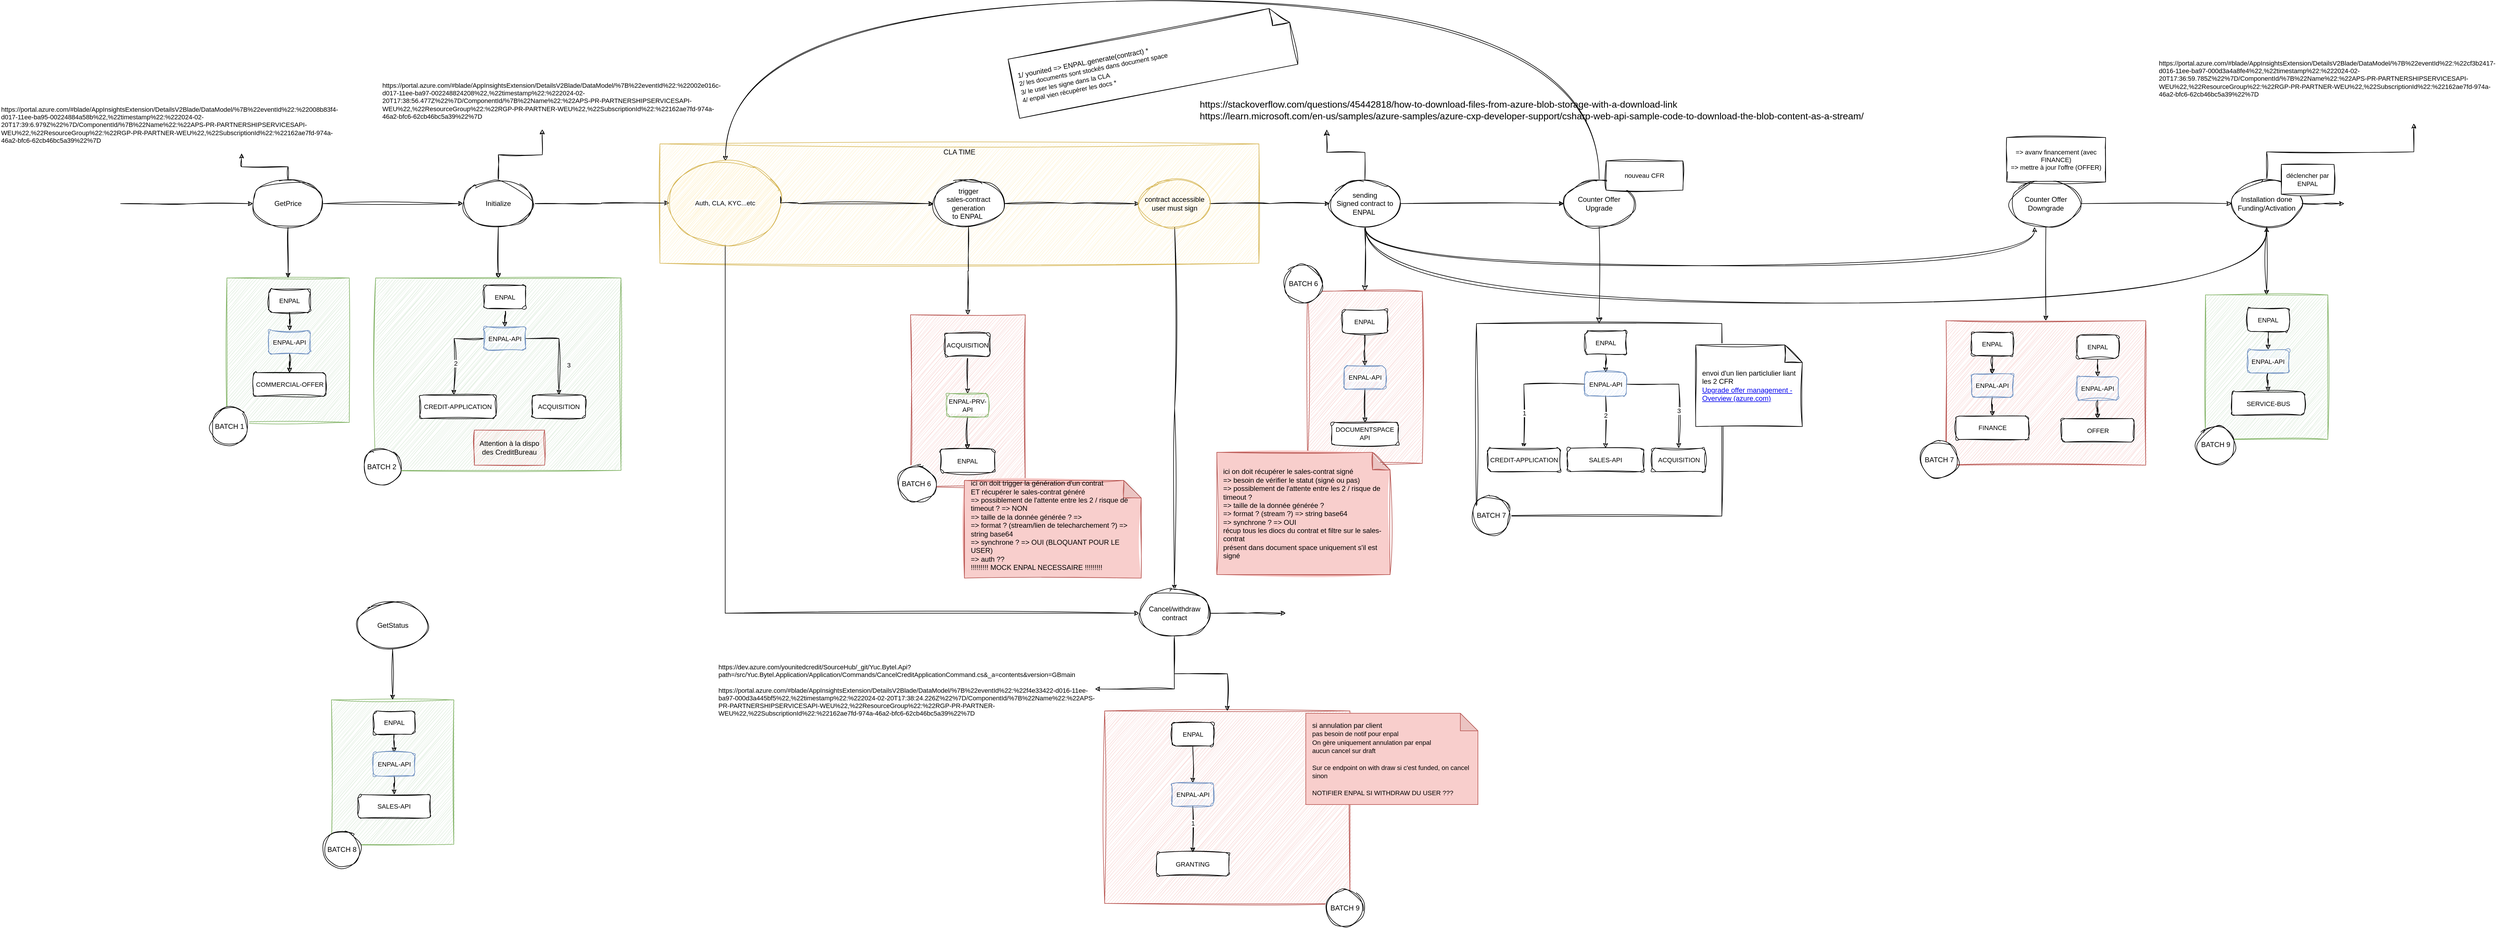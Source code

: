 <mxfile version="24.0.6" type="github" pages="2">
  <diagram name="Page-1" id="ll8dguvFfSGfcC2gaz9z">
    <mxGraphModel dx="1866" dy="1039" grid="0" gridSize="10" guides="1" tooltips="1" connect="1" arrows="1" fold="1" page="0" pageScale="1" pageWidth="827" pageHeight="1169" math="0" shadow="0">
      <root>
        <mxCell id="0" />
        <mxCell id="1" parent="0" />
        <mxCell id="O_qo1a9OV6YFcOZOdrmT-120" value="CLA TIME" style="rounded=0;whiteSpace=wrap;html=1;sketch=1;curveFitting=1;jiggle=2;fillColor=#fff2cc;strokeColor=#d6b656;verticalAlign=top;" parent="1" vertex="1">
          <mxGeometry x="573" y="15.93" width="1023" height="204" as="geometry" />
        </mxCell>
        <mxCell id="O_qo1a9OV6YFcOZOdrmT-2" value="" style="rounded=0;whiteSpace=wrap;html=1;sketch=1;hachureGap=4;jiggle=2;curveFitting=1;fontFamily=Helvetica;fontSize=11;labelBackgroundColor=default;fillColor=#f8cecc;strokeColor=#b85450;" parent="1" vertex="1">
          <mxGeometry x="1001" y="308" width="196" height="294" as="geometry" />
        </mxCell>
        <mxCell id="O_qo1a9OV6YFcOZOdrmT-3" value="" style="rounded=0;whiteSpace=wrap;html=1;sketch=1;hachureGap=4;jiggle=2;curveFitting=1;fontFamily=Helvetica;fontSize=11;labelBackgroundColor=default;fillColor=#d5e8d4;strokeColor=#82b366;" parent="1" vertex="1">
          <mxGeometry x="-166.5" y="245" width="209" height="247" as="geometry" />
        </mxCell>
        <mxCell id="O_qo1a9OV6YFcOZOdrmT-4" style="edgeStyle=orthogonalEdgeStyle;rounded=0;sketch=1;hachureGap=4;jiggle=2;curveFitting=1;orthogonalLoop=1;jettySize=auto;html=1;" parent="1" source="O_qo1a9OV6YFcOZOdrmT-7" target="O_qo1a9OV6YFcOZOdrmT-11" edge="1">
          <mxGeometry relative="1" as="geometry" />
        </mxCell>
        <mxCell id="O_qo1a9OV6YFcOZOdrmT-5" style="edgeStyle=orthogonalEdgeStyle;rounded=0;sketch=1;hachureGap=4;jiggle=2;curveFitting=1;orthogonalLoop=1;jettySize=auto;html=1;strokeColor=default;align=center;verticalAlign=middle;fontFamily=Helvetica;fontSize=11;fontColor=default;labelBackgroundColor=default;endArrow=classic;exitX=0.5;exitY=1;exitDx=0;exitDy=0;" parent="1" source="O_qo1a9OV6YFcOZOdrmT-7" target="O_qo1a9OV6YFcOZOdrmT-3" edge="1">
          <mxGeometry relative="1" as="geometry" />
        </mxCell>
        <mxCell id="O_qo1a9OV6YFcOZOdrmT-6" style="edgeStyle=orthogonalEdgeStyle;rounded=0;sketch=1;hachureGap=4;jiggle=2;curveFitting=1;orthogonalLoop=1;jettySize=auto;html=1;strokeColor=default;align=center;verticalAlign=middle;fontFamily=Helvetica;fontSize=11;fontColor=default;labelBackgroundColor=default;endArrow=classic;entryX=0.75;entryY=1;entryDx=0;entryDy=0;" parent="1" source="O_qo1a9OV6YFcOZOdrmT-7" target="O_qo1a9OV6YFcOZOdrmT-43" edge="1">
          <mxGeometry relative="1" as="geometry" />
        </mxCell>
        <mxCell id="O_qo1a9OV6YFcOZOdrmT-7" value="GetPrice" style="ellipse;whiteSpace=wrap;html=1;sketch=1;hachureGap=4;jiggle=2;curveFitting=1;" parent="1" vertex="1">
          <mxGeometry x="-122" y="78" width="120" height="80" as="geometry" />
        </mxCell>
        <mxCell id="O_qo1a9OV6YFcOZOdrmT-8" style="edgeStyle=orthogonalEdgeStyle;rounded=0;sketch=1;hachureGap=4;jiggle=2;curveFitting=1;orthogonalLoop=1;jettySize=auto;html=1;entryX=0;entryY=0.5;entryDx=0;entryDy=0;" parent="1" source="O_qo1a9OV6YFcOZOdrmT-11" target="O_qo1a9OV6YFcOZOdrmT-34" edge="1">
          <mxGeometry relative="1" as="geometry">
            <mxPoint x="570" y="118" as="targetPoint" />
          </mxGeometry>
        </mxCell>
        <mxCell id="O_qo1a9OV6YFcOZOdrmT-9" style="edgeStyle=orthogonalEdgeStyle;rounded=0;sketch=1;hachureGap=4;jiggle=2;curveFitting=1;orthogonalLoop=1;jettySize=auto;html=1;entryX=0;entryY=0.5;entryDx=0;entryDy=0;strokeColor=default;align=center;verticalAlign=middle;fontFamily=Helvetica;fontSize=11;fontColor=default;labelBackgroundColor=default;endArrow=classic;exitX=0.5;exitY=1;exitDx=0;exitDy=0;" parent="1" source="O_qo1a9OV6YFcOZOdrmT-34" target="O_qo1a9OV6YFcOZOdrmT-32" edge="1">
          <mxGeometry relative="1" as="geometry">
            <mxPoint x="691" y="219" as="sourcePoint" />
          </mxGeometry>
        </mxCell>
        <mxCell id="O_qo1a9OV6YFcOZOdrmT-10" style="edgeStyle=orthogonalEdgeStyle;rounded=0;sketch=1;hachureGap=4;jiggle=2;curveFitting=1;orthogonalLoop=1;jettySize=auto;html=1;entryX=0.5;entryY=1;entryDx=0;entryDy=0;strokeColor=default;align=center;verticalAlign=middle;fontFamily=Helvetica;fontSize=11;fontColor=default;labelBackgroundColor=default;endArrow=classic;" parent="1" source="O_qo1a9OV6YFcOZOdrmT-11" target="O_qo1a9OV6YFcOZOdrmT-56" edge="1">
          <mxGeometry relative="1" as="geometry" />
        </mxCell>
        <mxCell id="O_qo1a9OV6YFcOZOdrmT-11" value="Initialize" style="ellipse;whiteSpace=wrap;html=1;sketch=1;hachureGap=4;jiggle=2;curveFitting=1;" parent="1" vertex="1">
          <mxGeometry x="237" y="78" width="120" height="80" as="geometry" />
        </mxCell>
        <mxCell id="O_qo1a9OV6YFcOZOdrmT-12" style="edgeStyle=orthogonalEdgeStyle;rounded=0;sketch=1;hachureGap=4;jiggle=2;curveFitting=1;orthogonalLoop=1;jettySize=auto;html=1;" parent="1" source="O_qo1a9OV6YFcOZOdrmT-30" target="O_qo1a9OV6YFcOZOdrmT-18" edge="1">
          <mxGeometry relative="1" as="geometry" />
        </mxCell>
        <mxCell id="O_qo1a9OV6YFcOZOdrmT-14" value="" style="edgeStyle=orthogonalEdgeStyle;rounded=0;sketch=1;hachureGap=4;jiggle=2;curveFitting=1;orthogonalLoop=1;jettySize=auto;html=1;entryX=0.34;entryY=1.001;entryDx=0;entryDy=0;exitX=0.5;exitY=1;exitDx=0;exitDy=0;curved=1;entryPerimeter=0;" parent="1" source="O_qo1a9OV6YFcOZOdrmT-18" target="O_qo1a9OV6YFcOZOdrmT-20" edge="1">
          <mxGeometry relative="1" as="geometry">
            <Array as="points">
              <mxPoint x="1777" y="224" />
              <mxPoint x="2921" y="224" />
            </Array>
          </mxGeometry>
        </mxCell>
        <mxCell id="O_qo1a9OV6YFcOZOdrmT-15" style="edgeStyle=orthogonalEdgeStyle;rounded=0;sketch=1;hachureGap=4;jiggle=2;curveFitting=1;orthogonalLoop=1;jettySize=auto;html=1;entryX=0.5;entryY=1;entryDx=0;entryDy=0;strokeColor=default;align=center;verticalAlign=middle;fontFamily=Helvetica;fontSize=11;fontColor=default;labelBackgroundColor=default;endArrow=classic;exitX=0.5;exitY=1;exitDx=0;exitDy=0;curved=1;" parent="1" source="O_qo1a9OV6YFcOZOdrmT-18" target="O_qo1a9OV6YFcOZOdrmT-23" edge="1">
          <mxGeometry relative="1" as="geometry">
            <Array as="points">
              <mxPoint x="1777" y="288" />
              <mxPoint x="3317" y="288" />
            </Array>
          </mxGeometry>
        </mxCell>
        <mxCell id="O_qo1a9OV6YFcOZOdrmT-16" style="edgeStyle=orthogonalEdgeStyle;rounded=0;sketch=1;hachureGap=4;jiggle=2;curveFitting=1;orthogonalLoop=1;jettySize=auto;html=1;fontSize=12;startSize=8;endSize=8;entryX=0.19;entryY=1.166;entryDx=0;entryDy=0;entryPerimeter=0;" parent="1" source="O_qo1a9OV6YFcOZOdrmT-18" target="O_qo1a9OV6YFcOZOdrmT-77" edge="1">
          <mxGeometry relative="1" as="geometry" />
        </mxCell>
        <mxCell id="O_qo1a9OV6YFcOZOdrmT-17" style="edgeStyle=none;curved=1;rounded=0;sketch=1;hachureGap=4;jiggle=2;curveFitting=1;orthogonalLoop=1;jettySize=auto;html=1;fontSize=12;startSize=8;endSize=8;" parent="1" source="O_qo1a9OV6YFcOZOdrmT-18" target="O_qo1a9OV6YFcOZOdrmT-80" edge="1">
          <mxGeometry relative="1" as="geometry" />
        </mxCell>
        <mxCell id="O_qo1a9OV6YFcOZOdrmT-18" value="sending&lt;br&gt;Signed contract to&lt;br&gt;ENPAL&amp;nbsp;" style="ellipse;whiteSpace=wrap;html=1;sketch=1;hachureGap=4;jiggle=2;curveFitting=1;" parent="1" vertex="1">
          <mxGeometry x="1717" y="77.93" width="120" height="80" as="geometry" />
        </mxCell>
        <mxCell id="O_qo1a9OV6YFcOZOdrmT-19" style="edgeStyle=orthogonalEdgeStyle;rounded=0;sketch=1;hachureGap=4;jiggle=2;curveFitting=1;orthogonalLoop=1;jettySize=auto;html=1;entryX=0;entryY=0.5;entryDx=0;entryDy=0;" parent="1" source="O_qo1a9OV6YFcOZOdrmT-20" target="O_qo1a9OV6YFcOZOdrmT-23" edge="1">
          <mxGeometry relative="1" as="geometry" />
        </mxCell>
        <mxCell id="O_qo1a9OV6YFcOZOdrmT-135" style="edgeStyle=orthogonalEdgeStyle;rounded=0;orthogonalLoop=1;jettySize=auto;html=1;sketch=1;curveFitting=1;jiggle=2;" parent="1" source="O_qo1a9OV6YFcOZOdrmT-20" target="O_qo1a9OV6YFcOZOdrmT-124" edge="1">
          <mxGeometry relative="1" as="geometry" />
        </mxCell>
        <mxCell id="O_qo1a9OV6YFcOZOdrmT-20" value="Counter Offer&lt;br&gt;Downgrade" style="ellipse;whiteSpace=wrap;html=1;sketch=1;hachureGap=4;jiggle=2;curveFitting=1;" parent="1" vertex="1">
          <mxGeometry x="2880" y="77.93" width="120" height="80" as="geometry" />
        </mxCell>
        <mxCell id="O_qo1a9OV6YFcOZOdrmT-21" style="edgeStyle=orthogonalEdgeStyle;rounded=0;sketch=1;hachureGap=4;jiggle=2;curveFitting=1;orthogonalLoop=1;jettySize=auto;html=1;strokeColor=default;align=center;verticalAlign=middle;fontFamily=Helvetica;fontSize=11;fontColor=default;labelBackgroundColor=default;endArrow=classic;" parent="1" source="O_qo1a9OV6YFcOZOdrmT-23" edge="1">
          <mxGeometry relative="1" as="geometry">
            <mxPoint x="3449.6" y="117.93" as="targetPoint" />
          </mxGeometry>
        </mxCell>
        <mxCell id="O_qo1a9OV6YFcOZOdrmT-22" style="edgeStyle=orthogonalEdgeStyle;rounded=0;sketch=1;hachureGap=4;jiggle=2;curveFitting=1;orthogonalLoop=1;jettySize=auto;html=1;strokeColor=default;align=center;verticalAlign=middle;fontFamily=Helvetica;fontSize=11;fontColor=default;labelBackgroundColor=default;endArrow=classic;entryX=0.75;entryY=1;entryDx=0;entryDy=0;" parent="1" source="O_qo1a9OV6YFcOZOdrmT-23" target="O_qo1a9OV6YFcOZOdrmT-42" edge="1">
          <mxGeometry relative="1" as="geometry" />
        </mxCell>
        <mxCell id="O_qo1a9OV6YFcOZOdrmT-110" style="edgeStyle=orthogonalEdgeStyle;rounded=0;orthogonalLoop=1;jettySize=auto;html=1;sketch=1;curveFitting=1;jiggle=2;" parent="1" source="O_qo1a9OV6YFcOZOdrmT-23" target="O_qo1a9OV6YFcOZOdrmT-104" edge="1">
          <mxGeometry relative="1" as="geometry" />
        </mxCell>
        <mxCell id="O_qo1a9OV6YFcOZOdrmT-23" value="Installation done&lt;br&gt;Funding/Activation" style="ellipse;whiteSpace=wrap;html=1;sketch=1;hachureGap=4;jiggle=2;curveFitting=1;" parent="1" vertex="1">
          <mxGeometry x="3257" y="77.93" width="120" height="80" as="geometry" />
        </mxCell>
        <mxCell id="O_qo1a9OV6YFcOZOdrmT-24" value="" style="edgeStyle=orthogonalEdgeStyle;rounded=0;sketch=1;hachureGap=4;jiggle=2;curveFitting=1;orthogonalLoop=1;jettySize=auto;html=1;" parent="1" source="O_qo1a9OV6YFcOZOdrmT-18" target="O_qo1a9OV6YFcOZOdrmT-27" edge="1">
          <mxGeometry relative="1" as="geometry">
            <mxPoint x="1674" y="117.93" as="sourcePoint" />
            <mxPoint x="2126" y="115.93" as="targetPoint" />
          </mxGeometry>
        </mxCell>
        <mxCell id="O_qo1a9OV6YFcOZOdrmT-25" style="edgeStyle=orthogonalEdgeStyle;rounded=0;sketch=1;hachureGap=4;jiggle=2;curveFitting=1;orthogonalLoop=1;jettySize=auto;html=1;entryX=0.5;entryY=0;entryDx=0;entryDy=0;exitX=0.5;exitY=0;exitDx=0;exitDy=0;curved=1;" parent="1" source="O_qo1a9OV6YFcOZOdrmT-27" target="O_qo1a9OV6YFcOZOdrmT-34" edge="1">
          <mxGeometry relative="1" as="geometry">
            <Array as="points">
              <mxPoint x="2177" y="-229" />
              <mxPoint x="685" y="-229" />
              <mxPoint x="685" y="45" />
            </Array>
            <mxPoint x="691" y="17" as="targetPoint" />
          </mxGeometry>
        </mxCell>
        <mxCell id="O_qo1a9OV6YFcOZOdrmT-26" style="edgeStyle=orthogonalEdgeStyle;rounded=0;sketch=1;hachureGap=4;jiggle=2;curveFitting=1;orthogonalLoop=1;jettySize=auto;html=1;entryX=0.5;entryY=0;entryDx=0;entryDy=0;fontSize=12;startSize=8;endSize=8;" parent="1" source="O_qo1a9OV6YFcOZOdrmT-27" target="O_qo1a9OV6YFcOZOdrmT-88" edge="1">
          <mxGeometry relative="1" as="geometry" />
        </mxCell>
        <mxCell id="O_qo1a9OV6YFcOZOdrmT-27" value="Counter Offer&lt;br&gt;Upgrade" style="ellipse;whiteSpace=wrap;html=1;sketch=1;hachureGap=4;jiggle=2;curveFitting=1;" parent="1" vertex="1">
          <mxGeometry x="2117" y="77.93" width="120" height="80" as="geometry" />
        </mxCell>
        <mxCell id="O_qo1a9OV6YFcOZOdrmT-28" value="" style="edgeStyle=orthogonalEdgeStyle;rounded=0;sketch=1;hachureGap=4;jiggle=2;curveFitting=1;orthogonalLoop=1;jettySize=auto;html=1;" parent="1" source="O_qo1a9OV6YFcOZOdrmT-76" target="O_qo1a9OV6YFcOZOdrmT-30" edge="1">
          <mxGeometry relative="1" as="geometry">
            <mxPoint x="809" y="118" as="sourcePoint" />
            <mxPoint x="1371" y="118" as="targetPoint" />
          </mxGeometry>
        </mxCell>
        <mxCell id="O_qo1a9OV6YFcOZOdrmT-29" style="edgeStyle=orthogonalEdgeStyle;rounded=0;sketch=1;hachureGap=4;jiggle=2;curveFitting=1;orthogonalLoop=1;jettySize=auto;html=1;entryX=0.5;entryY=0;entryDx=0;entryDy=0;strokeColor=default;align=center;verticalAlign=middle;fontFamily=Helvetica;fontSize=11;fontColor=default;labelBackgroundColor=default;endArrow=classic;" parent="1" source="O_qo1a9OV6YFcOZOdrmT-30" target="O_qo1a9OV6YFcOZOdrmT-32" edge="1">
          <mxGeometry relative="1" as="geometry" />
        </mxCell>
        <mxCell id="O_qo1a9OV6YFcOZOdrmT-30" value="contract accessible&lt;br&gt;user must sign" style="ellipse;whiteSpace=wrap;html=1;sketch=1;hachureGap=4;jiggle=2;curveFitting=1;fillColor=#fff2cc;strokeColor=#d6b656;" parent="1" vertex="1">
          <mxGeometry x="1392" y="78" width="120" height="80" as="geometry" />
        </mxCell>
        <mxCell id="O_qo1a9OV6YFcOZOdrmT-31" style="edgeStyle=orthogonalEdgeStyle;rounded=0;sketch=1;hachureGap=4;jiggle=2;curveFitting=1;orthogonalLoop=1;jettySize=auto;html=1;strokeColor=default;align=center;verticalAlign=middle;fontFamily=Helvetica;fontSize=11;fontColor=default;labelBackgroundColor=default;endArrow=classic;entryX=1;entryY=0.5;entryDx=0;entryDy=0;exitX=0.5;exitY=1;exitDx=0;exitDy=0;" parent="1" source="O_qo1a9OV6YFcOZOdrmT-32" target="O_qo1a9OV6YFcOZOdrmT-59" edge="1">
          <mxGeometry relative="1" as="geometry" />
        </mxCell>
        <mxCell id="O_qo1a9OV6YFcOZOdrmT-148" style="edgeStyle=orthogonalEdgeStyle;rounded=0;sketch=1;hachureGap=4;jiggle=2;curveFitting=1;orthogonalLoop=1;jettySize=auto;html=1;" parent="1" source="O_qo1a9OV6YFcOZOdrmT-32" edge="1">
          <mxGeometry relative="1" as="geometry">
            <mxPoint x="1641.706" y="818" as="targetPoint" />
          </mxGeometry>
        </mxCell>
        <mxCell id="O_qo1a9OV6YFcOZOdrmT-32" value="Cancel/withdraw contract" style="ellipse;whiteSpace=wrap;html=1;sketch=1;hachureGap=4;jiggle=2;curveFitting=1;" parent="1" vertex="1">
          <mxGeometry x="1391.5" y="778" width="120" height="80" as="geometry" />
        </mxCell>
        <mxCell id="O_qo1a9OV6YFcOZOdrmT-33" value="" style="endArrow=classic;html=1;rounded=0;sketch=1;hachureGap=4;jiggle=2;curveFitting=1;strokeColor=default;align=center;verticalAlign=middle;fontFamily=Helvetica;fontSize=11;fontColor=default;labelBackgroundColor=default;edgeStyle=orthogonalEdgeStyle;entryX=0;entryY=0.5;entryDx=0;entryDy=0;" parent="1" target="O_qo1a9OV6YFcOZOdrmT-7" edge="1">
          <mxGeometry width="50" height="50" relative="1" as="geometry">
            <mxPoint x="-348" y="118" as="sourcePoint" />
            <mxPoint x="261" y="430" as="targetPoint" />
          </mxGeometry>
        </mxCell>
        <mxCell id="O_qo1a9OV6YFcOZOdrmT-34" value="Auth, CLA, KYC...etc" style="ellipse;whiteSpace=wrap;html=1;sketch=1;hachureGap=4;jiggle=2;curveFitting=1;fontFamily=Helvetica;fontSize=11;labelBackgroundColor=default;fillColor=#fff2cc;strokeColor=#d6b656;" parent="1" vertex="1">
          <mxGeometry x="589" y="45" width="191" height="144" as="geometry" />
        </mxCell>
        <mxCell id="O_qo1a9OV6YFcOZOdrmT-37" value="" style="edgeStyle=orthogonalEdgeStyle;rounded=0;sketch=1;hachureGap=4;jiggle=2;curveFitting=1;orthogonalLoop=1;jettySize=auto;html=1;strokeColor=default;align=center;verticalAlign=middle;fontFamily=Helvetica;fontSize=11;fontColor=default;labelBackgroundColor=default;endArrow=classic;" parent="1" source="O_qo1a9OV6YFcOZOdrmT-38" target="O_qo1a9OV6YFcOZOdrmT-40" edge="1">
          <mxGeometry relative="1" as="geometry" />
        </mxCell>
        <mxCell id="O_qo1a9OV6YFcOZOdrmT-38" value="ENPAL" style="rounded=1;whiteSpace=wrap;html=1;sketch=1;hachureGap=4;jiggle=2;curveFitting=1;fontFamily=Helvetica;fontSize=11;fontColor=default;labelBackgroundColor=default;" parent="1" vertex="1">
          <mxGeometry x="-95" y="264" width="71" height="40" as="geometry" />
        </mxCell>
        <mxCell id="O_qo1a9OV6YFcOZOdrmT-39" value="" style="edgeStyle=orthogonalEdgeStyle;rounded=0;sketch=1;hachureGap=4;jiggle=2;curveFitting=1;orthogonalLoop=1;jettySize=auto;html=1;strokeColor=default;align=center;verticalAlign=middle;fontFamily=Helvetica;fontSize=11;fontColor=default;labelBackgroundColor=default;endArrow=classic;" parent="1" source="O_qo1a9OV6YFcOZOdrmT-40" target="O_qo1a9OV6YFcOZOdrmT-41" edge="1">
          <mxGeometry relative="1" as="geometry" />
        </mxCell>
        <mxCell id="O_qo1a9OV6YFcOZOdrmT-40" value="ENPAL-API" style="rounded=1;whiteSpace=wrap;html=1;sketch=1;hachureGap=4;jiggle=2;curveFitting=1;fontFamily=Helvetica;fontSize=11;labelBackgroundColor=default;fillColor=#dae8fc;strokeColor=#6c8ebf;" parent="1" vertex="1">
          <mxGeometry x="-95" y="335" width="71" height="40" as="geometry" />
        </mxCell>
        <mxCell id="O_qo1a9OV6YFcOZOdrmT-41" value="COMMERCIAL-OFFER" style="rounded=1;whiteSpace=wrap;html=1;sketch=1;hachureGap=4;jiggle=2;curveFitting=1;fontFamily=Helvetica;fontSize=11;fontColor=default;labelBackgroundColor=default;" parent="1" vertex="1">
          <mxGeometry x="-121.5" y="407" width="124" height="40" as="geometry" />
        </mxCell>
        <mxCell id="O_qo1a9OV6YFcOZOdrmT-42" value="https://portal.azure.com/#blade/AppInsightsExtension/DetailsV2Blade/DataModel/%7B%22eventId%22:%22cf3b2417-d016-11ee-ba97-000d3a4a8fe4%22,%22timestamp%22:%222024-02-20T17:36:59.785Z%22%7D/ComponentId/%7B%22Name%22:%22APS-PR-PARTNERSHIPSERVICESAPI-WEU%22,%22ResourceGroup%22:%22RGP-PR-PARTNER-WEU%22,%22SubscriptionId%22:%22162ae7fd-974a-46a2-bfc6-62cb46bc5a39%22%7D" style="text;whiteSpace=wrap;fontFamily=Helvetica;fontSize=11;fontColor=default;labelBackgroundColor=default;sketch=1;curveFitting=1;jiggle=2;" parent="1" vertex="1">
          <mxGeometry x="3131" y="-135" width="583" height="116" as="geometry" />
        </mxCell>
        <mxCell id="O_qo1a9OV6YFcOZOdrmT-43" value="https://portal.azure.com/#blade/AppInsightsExtension/DetailsV2Blade/DataModel/%7B%22eventId%22:%22008b83f4-d017-11ee-ba95-00224884a58b%22,%22timestamp%22:%222024-02-20T17:39:6.979Z%22%7D/ComponentId/%7B%22Name%22:%22APS-PR-PARTNERSHIPSERVICESAPI-WEU%22,%22ResourceGroup%22:%22RGP-PR-PARTNER-WEU%22,%22SubscriptionId%22:%22162ae7fd-974a-46a2-bfc6-62cb46bc5a39%22%7D" style="text;whiteSpace=wrap;fontFamily=Helvetica;fontSize=11;fontColor=default;labelBackgroundColor=default;sketch=1;curveFitting=1;jiggle=2;" parent="1" vertex="1">
          <mxGeometry x="-553.997" y="-56.003" width="550" height="88" as="geometry" />
        </mxCell>
        <mxCell id="O_qo1a9OV6YFcOZOdrmT-44" value="" style="rounded=0;whiteSpace=wrap;html=1;sketch=1;hachureGap=4;jiggle=2;curveFitting=1;fontFamily=Helvetica;fontSize=11;labelBackgroundColor=default;fillColor=#d5e8d4;strokeColor=#82b366;" parent="1" vertex="1">
          <mxGeometry x="87.5" y="245" width="419" height="329" as="geometry" />
        </mxCell>
        <mxCell id="O_qo1a9OV6YFcOZOdrmT-45" style="edgeStyle=orthogonalEdgeStyle;rounded=0;sketch=1;hachureGap=4;jiggle=2;curveFitting=1;orthogonalLoop=1;jettySize=auto;html=1;entryX=0.5;entryY=0;entryDx=0;entryDy=0;strokeColor=default;align=center;verticalAlign=middle;fontFamily=Helvetica;fontSize=11;fontColor=default;labelBackgroundColor=default;endArrow=classic;exitX=0.5;exitY=1;exitDx=0;exitDy=0;" parent="1" source="O_qo1a9OV6YFcOZOdrmT-11" target="O_qo1a9OV6YFcOZOdrmT-44" edge="1">
          <mxGeometry relative="1" as="geometry">
            <mxPoint x="280" y="179" as="sourcePoint" />
          </mxGeometry>
        </mxCell>
        <mxCell id="O_qo1a9OV6YFcOZOdrmT-46" value="" style="edgeStyle=orthogonalEdgeStyle;rounded=0;sketch=1;hachureGap=4;jiggle=2;curveFitting=1;orthogonalLoop=1;jettySize=auto;html=1;strokeColor=default;align=center;verticalAlign=middle;fontFamily=Helvetica;fontSize=11;fontColor=default;labelBackgroundColor=default;endArrow=classic;" parent="1" source="O_qo1a9OV6YFcOZOdrmT-47" target="O_qo1a9OV6YFcOZOdrmT-54" edge="1">
          <mxGeometry relative="1" as="geometry" />
        </mxCell>
        <mxCell id="O_qo1a9OV6YFcOZOdrmT-47" value="ENPAL" style="rounded=1;whiteSpace=wrap;html=1;sketch=1;hachureGap=4;jiggle=2;curveFitting=1;fontFamily=Helvetica;fontSize=11;fontColor=default;labelBackgroundColor=default;" parent="1" vertex="1">
          <mxGeometry x="272.5" y="257.5" width="71" height="40" as="geometry" />
        </mxCell>
        <mxCell id="O_qo1a9OV6YFcOZOdrmT-50" value="" style="edgeStyle=orthogonalEdgeStyle;rounded=0;sketch=1;hachureGap=4;jiggle=2;curveFitting=1;orthogonalLoop=1;jettySize=auto;html=1;strokeColor=default;align=center;verticalAlign=middle;fontFamily=Helvetica;fontSize=11;fontColor=default;labelBackgroundColor=default;endArrow=classic;exitX=0;exitY=0.5;exitDx=0;exitDy=0;" parent="1" source="O_qo1a9OV6YFcOZOdrmT-54" edge="1">
          <mxGeometry relative="1" as="geometry">
            <mxPoint x="265.5" y="348.5" as="sourcePoint" />
            <mxPoint x="221.0" y="445" as="targetPoint" />
          </mxGeometry>
        </mxCell>
        <mxCell id="O_qo1a9OV6YFcOZOdrmT-51" value="2" style="edgeLabel;html=1;align=center;verticalAlign=middle;resizable=0;points=[];sketch=1;hachureGap=4;jiggle=2;curveFitting=1;fontFamily=Helvetica;fontSize=11;fontColor=default;labelBackgroundColor=default;" parent="O_qo1a9OV6YFcOZOdrmT-50" vertex="1" connectable="0">
          <mxGeometry x="-0.338" y="3" relative="1" as="geometry">
            <mxPoint y="39" as="offset" />
          </mxGeometry>
        </mxCell>
        <mxCell id="O_qo1a9OV6YFcOZOdrmT-52" value="" style="edgeStyle=orthogonalEdgeStyle;rounded=0;sketch=1;hachureGap=4;jiggle=2;curveFitting=1;orthogonalLoop=1;jettySize=auto;html=1;strokeColor=default;align=center;verticalAlign=middle;fontFamily=Helvetica;fontSize=11;fontColor=default;labelBackgroundColor=default;endArrow=classic;" parent="1" source="O_qo1a9OV6YFcOZOdrmT-54" target="O_qo1a9OV6YFcOZOdrmT-58" edge="1">
          <mxGeometry relative="1" as="geometry" />
        </mxCell>
        <mxCell id="O_qo1a9OV6YFcOZOdrmT-53" value="3" style="edgeLabel;html=1;align=center;verticalAlign=middle;resizable=0;points=[];sketch=1;hachureGap=4;jiggle=2;curveFitting=1;fontFamily=Helvetica;fontSize=11;fontColor=default;labelBackgroundColor=default;" parent="O_qo1a9OV6YFcOZOdrmT-52" vertex="1" connectable="0">
          <mxGeometry x="-0.303" relative="1" as="geometry">
            <mxPoint x="20" y="45" as="offset" />
          </mxGeometry>
        </mxCell>
        <mxCell id="O_qo1a9OV6YFcOZOdrmT-54" value="ENPAL-API" style="rounded=1;whiteSpace=wrap;html=1;sketch=1;hachureGap=4;jiggle=2;curveFitting=1;fontFamily=Helvetica;fontSize=11;labelBackgroundColor=default;fillColor=#dae8fc;strokeColor=#6c8ebf;" parent="1" vertex="1">
          <mxGeometry x="272.5" y="328.5" width="71" height="40" as="geometry" />
        </mxCell>
        <mxCell id="O_qo1a9OV6YFcOZOdrmT-56" value="https://portal.azure.com/#blade/AppInsightsExtension/DetailsV2Blade/DataModel/%7B%22eventId%22:%22002e016c-d017-11ee-ba97-002248824208%22,%22timestamp%22:%222024-02-20T17:38:56.477Z%22%7D/ComponentId/%7B%22Name%22:%22APS-PR-PARTNERSHIPSERVICESAPI-WEU%22,%22ResourceGroup%22:%22RGP-PR-PARTNER-WEU%22,%22SubscriptionId%22:%22162ae7fd-974a-46a2-bfc6-62cb46bc5a39%22%7D" style="text;whiteSpace=wrap;fontFamily=Helvetica;fontSize=11;fontColor=default;labelBackgroundColor=default;sketch=1;curveFitting=1;jiggle=2;" parent="1" vertex="1">
          <mxGeometry x="96.996" y="-96.997" width="550" height="88" as="geometry" />
        </mxCell>
        <mxCell id="O_qo1a9OV6YFcOZOdrmT-57" value="CREDIT-APPLICATION" style="rounded=1;whiteSpace=wrap;html=1;sketch=1;hachureGap=4;jiggle=2;curveFitting=1;fontFamily=Helvetica;fontSize=11;fontColor=default;labelBackgroundColor=default;" parent="1" vertex="1">
          <mxGeometry x="163" y="445" width="130" height="40" as="geometry" />
        </mxCell>
        <mxCell id="O_qo1a9OV6YFcOZOdrmT-58" value="ACQUISITION" style="rounded=1;whiteSpace=wrap;html=1;sketch=1;hachureGap=4;jiggle=2;curveFitting=1;fontFamily=Helvetica;fontSize=11;fontColor=default;labelBackgroundColor=default;" parent="1" vertex="1">
          <mxGeometry x="355" y="445" width="91" height="40" as="geometry" />
        </mxCell>
        <mxCell id="O_qo1a9OV6YFcOZOdrmT-59" value="https://dev.azure.com/younitedcredit/SourceHub/_git/Yuc.Bytel.Api?path=/src/Yuc.Bytel.Application/Application/Commands/CancelCreditApplicationCommand.cs&amp;_a=contents&amp;version=GBmain&#xa;&#xa;https://portal.azure.com/#blade/AppInsightsExtension/DetailsV2Blade/DataModel/%7B%22eventId%22:%22f4e33422-d016-11ee-ba97-000d3a445bf5%22,%22timestamp%22:%222024-02-20T17:38:24.226Z%22%7D/ComponentId/%7B%22Name%22:%22APS-PR-PARTNERSHIPSERVICESAPI-WEU%22,%22ResourceGroup%22:%22RGP-PR-PARTNER-WEU%22,%22SubscriptionId%22:%22162ae7fd-974a-46a2-bfc6-62cb46bc5a39%22%7D" style="text;whiteSpace=wrap;fontFamily=Helvetica;fontSize=11;fontColor=default;labelBackgroundColor=default;sketch=1;curveFitting=1;jiggle=2;" parent="1" vertex="1">
          <mxGeometry x="671" y="897" width="645" height="101" as="geometry" />
        </mxCell>
        <mxCell id="O_qo1a9OV6YFcOZOdrmT-60" value="" style="rounded=0;whiteSpace=wrap;html=1;sketch=1;hachureGap=4;jiggle=2;curveFitting=1;fontFamily=Helvetica;fontSize=11;labelBackgroundColor=default;fillColor=#f8cecc;strokeColor=#b85450;" parent="1" vertex="1">
          <mxGeometry x="1332.5" y="985" width="419" height="329" as="geometry" />
        </mxCell>
        <mxCell id="O_qo1a9OV6YFcOZOdrmT-61" style="edgeStyle=orthogonalEdgeStyle;rounded=0;sketch=1;hachureGap=4;jiggle=2;curveFitting=1;orthogonalLoop=1;jettySize=auto;html=1;entryX=0.5;entryY=0;entryDx=0;entryDy=0;strokeColor=default;align=center;verticalAlign=middle;fontFamily=Helvetica;fontSize=11;fontColor=default;labelBackgroundColor=default;endArrow=classic;exitX=0.5;exitY=1;exitDx=0;exitDy=0;" parent="1" source="O_qo1a9OV6YFcOZOdrmT-32" target="O_qo1a9OV6YFcOZOdrmT-60" edge="1">
          <mxGeometry relative="1" as="geometry">
            <mxPoint x="1507" y="899" as="sourcePoint" />
          </mxGeometry>
        </mxCell>
        <mxCell id="O_qo1a9OV6YFcOZOdrmT-62" value="" style="edgeStyle=orthogonalEdgeStyle;rounded=0;sketch=1;hachureGap=4;jiggle=2;curveFitting=1;orthogonalLoop=1;jettySize=auto;html=1;strokeColor=default;align=center;verticalAlign=middle;fontFamily=Helvetica;fontSize=11;fontColor=default;labelBackgroundColor=default;endArrow=classic;" parent="1" source="O_qo1a9OV6YFcOZOdrmT-63" target="O_qo1a9OV6YFcOZOdrmT-66" edge="1">
          <mxGeometry relative="1" as="geometry" />
        </mxCell>
        <mxCell id="O_qo1a9OV6YFcOZOdrmT-63" value="ENPAL" style="rounded=1;whiteSpace=wrap;html=1;sketch=1;hachureGap=4;jiggle=2;curveFitting=1;fontFamily=Helvetica;fontSize=11;fontColor=default;labelBackgroundColor=default;" parent="1" vertex="1">
          <mxGeometry x="1447.5" y="1005" width="71" height="40" as="geometry" />
        </mxCell>
        <mxCell id="O_qo1a9OV6YFcOZOdrmT-64" value="" style="edgeStyle=orthogonalEdgeStyle;rounded=0;sketch=1;hachureGap=4;jiggle=2;curveFitting=1;orthogonalLoop=1;jettySize=auto;html=1;strokeColor=default;align=center;verticalAlign=middle;fontFamily=Helvetica;fontSize=11;fontColor=default;labelBackgroundColor=default;endArrow=classic;" parent="1" source="O_qo1a9OV6YFcOZOdrmT-66" target="O_qo1a9OV6YFcOZOdrmT-67" edge="1">
          <mxGeometry relative="1" as="geometry" />
        </mxCell>
        <mxCell id="O_qo1a9OV6YFcOZOdrmT-65" value="1" style="edgeLabel;html=1;align=center;verticalAlign=middle;resizable=0;points=[];sketch=1;hachureGap=4;jiggle=2;curveFitting=1;fontFamily=Helvetica;fontSize=11;fontColor=default;labelBackgroundColor=default;" parent="O_qo1a9OV6YFcOZOdrmT-64" vertex="1" connectable="0">
          <mxGeometry x="0.067" relative="1" as="geometry">
            <mxPoint y="-13" as="offset" />
          </mxGeometry>
        </mxCell>
        <mxCell id="O_qo1a9OV6YFcOZOdrmT-66" value="ENPAL-API" style="rounded=1;whiteSpace=wrap;html=1;sketch=1;hachureGap=4;jiggle=2;curveFitting=1;fontFamily=Helvetica;fontSize=11;labelBackgroundColor=default;fillColor=#dae8fc;strokeColor=#6c8ebf;" parent="1" vertex="1">
          <mxGeometry x="1447.5" y="1108" width="71" height="40" as="geometry" />
        </mxCell>
        <mxCell id="O_qo1a9OV6YFcOZOdrmT-67" value="GRANTING" style="rounded=1;whiteSpace=wrap;html=1;sketch=1;hachureGap=4;jiggle=2;curveFitting=1;fontFamily=Helvetica;fontSize=11;fontColor=default;labelBackgroundColor=default;" parent="1" vertex="1">
          <mxGeometry x="1421" y="1227" width="124" height="40" as="geometry" />
        </mxCell>
        <mxCell id="O_qo1a9OV6YFcOZOdrmT-68" value="" style="edgeStyle=orthogonalEdgeStyle;rounded=0;sketch=1;hachureGap=4;jiggle=2;curveFitting=1;orthogonalLoop=1;jettySize=auto;html=1;strokeColor=default;align=center;verticalAlign=middle;fontFamily=Helvetica;fontSize=11;fontColor=default;labelBackgroundColor=default;endArrow=classic;" parent="1" source="O_qo1a9OV6YFcOZOdrmT-69" target="O_qo1a9OV6YFcOZOdrmT-71" edge="1">
          <mxGeometry relative="1" as="geometry" />
        </mxCell>
        <mxCell id="O_qo1a9OV6YFcOZOdrmT-69" value="ACQUISITION" style="rounded=1;whiteSpace=wrap;html=1;sketch=1;hachureGap=4;jiggle=2;curveFitting=1;fontFamily=Helvetica;fontSize=11;fontColor=default;labelBackgroundColor=default;" parent="1" vertex="1">
          <mxGeometry x="1060" y="339.5" width="77" height="40" as="geometry" />
        </mxCell>
        <mxCell id="O_qo1a9OV6YFcOZOdrmT-70" style="edgeStyle=orthogonalEdgeStyle;rounded=0;sketch=1;hachureGap=4;jiggle=2;curveFitting=1;orthogonalLoop=1;jettySize=auto;html=1;entryX=0.5;entryY=0;entryDx=0;entryDy=0;strokeColor=default;align=center;verticalAlign=middle;fontFamily=Helvetica;fontSize=11;fontColor=default;labelBackgroundColor=default;endArrow=classic;" parent="1" source="O_qo1a9OV6YFcOZOdrmT-71" target="O_qo1a9OV6YFcOZOdrmT-72" edge="1">
          <mxGeometry relative="1" as="geometry" />
        </mxCell>
        <mxCell id="O_qo1a9OV6YFcOZOdrmT-71" value="ENPAL-PRV-API" style="rounded=1;whiteSpace=wrap;html=1;sketch=1;hachureGap=4;jiggle=2;curveFitting=1;fontFamily=Helvetica;fontSize=11;labelBackgroundColor=default;fillColor=#d5e8d4;strokeColor=#82b366;" parent="1" vertex="1">
          <mxGeometry x="1063" y="442.5" width="71" height="40" as="geometry" />
        </mxCell>
        <mxCell id="O_qo1a9OV6YFcOZOdrmT-72" value="ENPAL" style="rounded=1;whiteSpace=wrap;html=1;sketch=1;hachureGap=4;jiggle=2;curveFitting=1;fontFamily=Helvetica;fontSize=11;fontColor=default;labelBackgroundColor=default;" parent="1" vertex="1">
          <mxGeometry x="1052" y="537.5" width="93" height="40" as="geometry" />
        </mxCell>
        <mxCell id="O_qo1a9OV6YFcOZOdrmT-73" value="nouveau CFR" style="rounded=0;whiteSpace=wrap;html=1;sketch=1;hachureGap=4;jiggle=2;curveFitting=1;fontFamily=Helvetica;fontSize=11;fontColor=default;labelBackgroundColor=default;" parent="1" vertex="1">
          <mxGeometry x="2189" y="45" width="131" height="50" as="geometry" />
        </mxCell>
        <mxCell id="O_qo1a9OV6YFcOZOdrmT-74" value="" style="edgeStyle=orthogonalEdgeStyle;rounded=0;sketch=1;hachureGap=4;jiggle=2;curveFitting=1;orthogonalLoop=1;jettySize=auto;html=1;exitX=0.994;exitY=0.423;exitDx=0;exitDy=0;exitPerimeter=0;" parent="1" source="O_qo1a9OV6YFcOZOdrmT-34" target="O_qo1a9OV6YFcOZOdrmT-76" edge="1">
          <mxGeometry relative="1" as="geometry">
            <mxPoint x="809" y="121" as="sourcePoint" />
            <mxPoint x="1392" y="118" as="targetPoint" />
            <Array as="points">
              <mxPoint x="809" y="117" />
              <mxPoint x="809" y="118" />
            </Array>
          </mxGeometry>
        </mxCell>
        <mxCell id="O_qo1a9OV6YFcOZOdrmT-75" style="edgeStyle=orthogonalEdgeStyle;rounded=0;sketch=1;hachureGap=4;jiggle=2;curveFitting=1;orthogonalLoop=1;jettySize=auto;html=1;entryX=0.5;entryY=0;entryDx=0;entryDy=0;strokeColor=default;align=center;verticalAlign=middle;fontFamily=Helvetica;fontSize=11;fontColor=default;labelBackgroundColor=default;endArrow=classic;" parent="1" source="O_qo1a9OV6YFcOZOdrmT-76" target="O_qo1a9OV6YFcOZOdrmT-2" edge="1">
          <mxGeometry relative="1" as="geometry" />
        </mxCell>
        <mxCell id="O_qo1a9OV6YFcOZOdrmT-76" value="trigger&lt;br&gt;sales-contract generation &lt;br&gt;to ENPAL&amp;nbsp;" style="ellipse;whiteSpace=wrap;html=1;sketch=1;hachureGap=4;jiggle=2;curveFitting=1;" parent="1" vertex="1">
          <mxGeometry x="1040" y="77.93" width="120" height="80" as="geometry" />
        </mxCell>
        <mxCell id="O_qo1a9OV6YFcOZOdrmT-77" value="https://stackoverflow.com/questions/45442818/how-to-download-files-from-azure-blob-storage-with-a-download-link&lt;br&gt;https://learn.microsoft.com/en-us/samples/azure-samples/azure-cxp-developer-support/csharp-web-api-sample-code-to-download-the-blob-content-as-a-stream/" style="text;html=1;align=left;verticalAlign=middle;resizable=0;points=[];autosize=1;strokeColor=none;fillColor=none;fontSize=16;sketch=1;curveFitting=1;jiggle=2;" parent="1" vertex="1">
          <mxGeometry x="1493" y="-67" width="1152" height="50" as="geometry" />
        </mxCell>
        <mxCell id="O_qo1a9OV6YFcOZOdrmT-78" value="ici on doit trigger la génération d&#39;un contrat&lt;br style=&quot;border-color: var(--border-color);&quot;&gt;&lt;span style=&quot;&quot;&gt;ET récupérer le sales-contrat généré&lt;/span&gt;&lt;br style=&quot;border-color: var(--border-color);&quot;&gt;&lt;div style=&quot;&quot;&gt;&lt;span style=&quot;background-color: initial;&quot;&gt;=&amp;gt; possiblement de l&#39;attente entre les 2 /&amp;nbsp;&lt;/span&gt;risque de timeout ? =&amp;gt; NON&lt;br&gt;=&amp;gt; taille de la donnée générée ? =&amp;gt;&amp;nbsp;&lt;br&gt;=&amp;gt; format ? (stream/lien de telecharchement ?) =&amp;gt; string base64&lt;br&gt;=&amp;gt; synchrone ? =&amp;gt; OUI (BLOQUANT POUR LE USER)&lt;br&gt;=&amp;gt; auth ??&lt;br&gt;!!!!!!!!!&amp;nbsp;&lt;span style=&quot;background-color: initial;&quot;&gt;MOCK ENPAL NECESSAIRE !!!!!!!!!&lt;br&gt;&lt;br&gt;&lt;/span&gt;&lt;/div&gt;" style="shape=note;whiteSpace=wrap;html=1;backgroundOutline=1;darkOpacity=0.05;sketch=1;hachureGap=4;jiggle=2;curveFitting=1;align=left;spacing=11;fillColor=#f8cecc;strokeColor=#b85450;fillStyle=solid;" parent="1" vertex="1">
          <mxGeometry x="1093" y="591" width="302" height="167" as="geometry" />
        </mxCell>
        <mxCell id="O_qo1a9OV6YFcOZOdrmT-79" value="si annulation par client&lt;br style=&quot;border-color: var(--border-color); font-size: 11px; text-align: center;&quot;&gt;&lt;span style=&quot;font-size: 11px; text-align: center;&quot;&gt;pas besoin de notif pour enpal&lt;/span&gt;&lt;br style=&quot;border-color: var(--border-color); font-size: 11px; text-align: center;&quot;&gt;&lt;span style=&quot;font-size: 11px; text-align: center;&quot;&gt;On gère uniquement annulation par enpal&lt;/span&gt;&lt;br style=&quot;border-color: var(--border-color); font-size: 11px; text-align: center;&quot;&gt;&lt;span style=&quot;font-size: 11px; text-align: center;&quot;&gt;aucun cancel sur draft&lt;br&gt;&lt;br&gt;Sur ce endpoint on with draw si c&#39;est funded, on cancel sinon&lt;br&gt;&lt;br&gt;NOTIFIER ENPAL SI WITHDRAW DU USER ???&lt;/span&gt;" style="shape=note;whiteSpace=wrap;html=1;backgroundOutline=1;darkOpacity=0.05;hachureGap=4;align=left;spacing=11;fillColor=#f8cecc;strokeColor=#b85450;" parent="1" vertex="1">
          <mxGeometry x="1676" y="989" width="294" height="156" as="geometry" />
        </mxCell>
        <mxCell id="O_qo1a9OV6YFcOZOdrmT-80" value="" style="rounded=0;whiteSpace=wrap;html=1;sketch=1;hachureGap=4;jiggle=2;curveFitting=1;fontFamily=Helvetica;fontSize=11;labelBackgroundColor=default;fillColor=#f8cecc;strokeColor=#b85450;" parent="1" vertex="1">
          <mxGeometry x="1679" y="268" width="196" height="294" as="geometry" />
        </mxCell>
        <mxCell id="O_qo1a9OV6YFcOZOdrmT-81" value="" style="edgeStyle=orthogonalEdgeStyle;rounded=0;sketch=1;hachureGap=4;jiggle=2;curveFitting=1;orthogonalLoop=1;jettySize=auto;html=1;strokeColor=default;align=center;verticalAlign=middle;fontFamily=Helvetica;fontSize=11;fontColor=default;labelBackgroundColor=default;endArrow=classic;entryX=0.5;entryY=0;entryDx=0;entryDy=0;" parent="1" source="O_qo1a9OV6YFcOZOdrmT-82" target="O_qo1a9OV6YFcOZOdrmT-85" edge="1">
          <mxGeometry relative="1" as="geometry">
            <mxPoint x="1776.5" y="402.5" as="targetPoint" />
          </mxGeometry>
        </mxCell>
        <mxCell id="O_qo1a9OV6YFcOZOdrmT-82" value="ENPAL" style="rounded=1;whiteSpace=wrap;html=1;sketch=1;hachureGap=4;jiggle=2;curveFitting=1;fontFamily=Helvetica;fontSize=11;fontColor=default;labelBackgroundColor=default;" parent="1" vertex="1">
          <mxGeometry x="1738" y="299.5" width="77" height="40" as="geometry" />
        </mxCell>
        <mxCell id="O_qo1a9OV6YFcOZOdrmT-83" style="edgeStyle=orthogonalEdgeStyle;rounded=0;sketch=1;hachureGap=4;jiggle=2;curveFitting=1;orthogonalLoop=1;jettySize=auto;html=1;entryX=0.5;entryY=0;entryDx=0;entryDy=0;strokeColor=default;align=center;verticalAlign=middle;fontFamily=Helvetica;fontSize=11;fontColor=default;labelBackgroundColor=default;endArrow=classic;exitX=0.5;exitY=1;exitDx=0;exitDy=0;" parent="1" source="O_qo1a9OV6YFcOZOdrmT-85" target="O_qo1a9OV6YFcOZOdrmT-84" edge="1">
          <mxGeometry relative="1" as="geometry">
            <mxPoint x="1776.5" y="442.5" as="sourcePoint" />
          </mxGeometry>
        </mxCell>
        <mxCell id="O_qo1a9OV6YFcOZOdrmT-84" value="DOCUMENTSPACE API" style="rounded=1;whiteSpace=wrap;html=1;sketch=1;hachureGap=4;jiggle=2;curveFitting=1;fontFamily=Helvetica;fontSize=11;fontColor=default;labelBackgroundColor=default;" parent="1" vertex="1">
          <mxGeometry x="1720" y="492" width="114" height="38.5" as="geometry" />
        </mxCell>
        <mxCell id="O_qo1a9OV6YFcOZOdrmT-85" value="ENPAL-API" style="rounded=1;whiteSpace=wrap;html=1;sketch=1;hachureGap=4;jiggle=2;curveFitting=1;fontFamily=Helvetica;fontSize=11;labelBackgroundColor=default;fillColor=#dae8fc;strokeColor=#6c8ebf;" parent="1" vertex="1">
          <mxGeometry x="1741.5" y="395" width="71" height="40" as="geometry" />
        </mxCell>
        <mxCell id="O_qo1a9OV6YFcOZOdrmT-86" value="ici on doit &lt;span style=&quot;&quot;&gt;récupérer le sales-contrat signé&lt;br&gt;&lt;/span&gt;=&amp;gt; besoin de vérifier le statut (signé ou pas)&lt;br style=&quot;border-color: var(--border-color);&quot;&gt;&lt;div style=&quot;&quot;&gt;&lt;span style=&quot;background-color: initial;&quot;&gt;=&amp;gt; possiblement de l&#39;attente entre les 2 /&amp;nbsp;&lt;/span&gt;&lt;span style=&quot;background-color: initial;&quot;&gt;risque de timeout ?&lt;br&gt;=&amp;gt; taille de la donnée générée ? &lt;br&gt;=&amp;gt; format ? (stream ?) =&amp;gt; string base64&lt;br&gt;=&amp;gt; synchrone ? =&amp;gt; OUI&lt;br&gt;récup tous les diocs du contrat et filtre sur le sales-contrat&lt;br&gt;présent dans document space uniquement s&#39;il est signé&lt;/span&gt;&lt;/div&gt;" style="shape=note;whiteSpace=wrap;html=1;backgroundOutline=1;darkOpacity=0.05;sketch=1;hachureGap=4;jiggle=2;curveFitting=1;align=left;spacing=11;fillColor=#f8cecc;strokeColor=#b85450;fillStyle=solid;" parent="1" vertex="1">
          <mxGeometry x="1524" y="543" width="296" height="209" as="geometry" />
        </mxCell>
        <mxCell id="O_qo1a9OV6YFcOZOdrmT-87" value="1/ younited =&amp;gt; ENPAL.generate(contract) *&lt;br style=&quot;border-color: var(--border-color); font-size: 11px;&quot;&gt;&lt;span style=&quot;font-size: 11px;&quot;&gt;2/ les documents sont stockés dans document space&amp;nbsp;&lt;/span&gt;&lt;br style=&quot;border-color: var(--border-color); font-size: 11px;&quot;&gt;&lt;span style=&quot;font-size: 11px;&quot;&gt;3/ le user les signe dans la CLA&lt;/span&gt;&lt;br style=&quot;border-color: var(--border-color); font-size: 11px;&quot;&gt;&lt;span style=&quot;font-size: 11px;&quot;&gt;4/ enpal vien récupérer les docs *&lt;/span&gt;" style="shape=note;whiteSpace=wrap;html=1;backgroundOutline=1;darkOpacity=0.05;sketch=1;hachureGap=4;jiggle=2;curveFitting=1;align=left;spacing=11;rotation=349;" parent="1" vertex="1">
          <mxGeometry x="1173" y="-176" width="484" height="103" as="geometry" />
        </mxCell>
        <mxCell id="O_qo1a9OV6YFcOZOdrmT-88" value="" style="rounded=0;whiteSpace=wrap;html=1;sketch=1;hachureGap=4;jiggle=2;curveFitting=1;fontFamily=Helvetica;fontSize=11;fontColor=default;labelBackgroundColor=default;" parent="1" vertex="1">
          <mxGeometry x="1967.5" y="323" width="419" height="329" as="geometry" />
        </mxCell>
        <mxCell id="O_qo1a9OV6YFcOZOdrmT-89" value="" style="edgeStyle=orthogonalEdgeStyle;rounded=0;sketch=1;hachureGap=4;jiggle=2;curveFitting=1;orthogonalLoop=1;jettySize=auto;html=1;strokeColor=default;align=center;verticalAlign=middle;fontFamily=Helvetica;fontSize=11;fontColor=default;labelBackgroundColor=default;endArrow=classic;" parent="1" source="O_qo1a9OV6YFcOZOdrmT-90" target="O_qo1a9OV6YFcOZOdrmT-97" edge="1">
          <mxGeometry relative="1" as="geometry" />
        </mxCell>
        <mxCell id="O_qo1a9OV6YFcOZOdrmT-90" value="ENPAL" style="rounded=1;whiteSpace=wrap;html=1;sketch=1;hachureGap=4;jiggle=2;curveFitting=1;fontFamily=Helvetica;fontSize=11;fontColor=default;labelBackgroundColor=default;" parent="1" vertex="1">
          <mxGeometry x="2152.5" y="335.5" width="71" height="40" as="geometry" />
        </mxCell>
        <mxCell id="O_qo1a9OV6YFcOZOdrmT-91" value="" style="edgeStyle=orthogonalEdgeStyle;rounded=0;sketch=1;hachureGap=4;jiggle=2;curveFitting=1;orthogonalLoop=1;jettySize=auto;html=1;strokeColor=default;align=center;verticalAlign=middle;fontFamily=Helvetica;fontSize=11;fontColor=default;labelBackgroundColor=default;endArrow=classic;" parent="1" source="O_qo1a9OV6YFcOZOdrmT-97" target="O_qo1a9OV6YFcOZOdrmT-98" edge="1">
          <mxGeometry relative="1" as="geometry" />
        </mxCell>
        <mxCell id="O_qo1a9OV6YFcOZOdrmT-92" value="1" style="edgeLabel;html=1;align=center;verticalAlign=middle;resizable=0;points=[];sketch=1;hachureGap=4;jiggle=2;curveFitting=1;fontFamily=Helvetica;fontSize=11;fontColor=default;labelBackgroundColor=default;" parent="O_qo1a9OV6YFcOZOdrmT-91" vertex="1" connectable="0">
          <mxGeometry x="0.067" relative="1" as="geometry">
            <mxPoint y="39" as="offset" />
          </mxGeometry>
        </mxCell>
        <mxCell id="O_qo1a9OV6YFcOZOdrmT-93" value="" style="edgeStyle=orthogonalEdgeStyle;rounded=0;sketch=1;hachureGap=4;jiggle=2;curveFitting=1;orthogonalLoop=1;jettySize=auto;html=1;strokeColor=default;align=center;verticalAlign=middle;fontFamily=Helvetica;fontSize=11;fontColor=default;labelBackgroundColor=default;endArrow=classic;" parent="1" source="O_qo1a9OV6YFcOZOdrmT-97" target="O_qo1a9OV6YFcOZOdrmT-99" edge="1">
          <mxGeometry relative="1" as="geometry" />
        </mxCell>
        <mxCell id="O_qo1a9OV6YFcOZOdrmT-94" value="2" style="edgeLabel;html=1;align=center;verticalAlign=middle;resizable=0;points=[];sketch=1;hachureGap=4;jiggle=2;curveFitting=1;fontFamily=Helvetica;fontSize=11;fontColor=default;labelBackgroundColor=default;" parent="O_qo1a9OV6YFcOZOdrmT-93" vertex="1" connectable="0">
          <mxGeometry x="-0.338" y="3" relative="1" as="geometry">
            <mxPoint x="-3" y="4" as="offset" />
          </mxGeometry>
        </mxCell>
        <mxCell id="O_qo1a9OV6YFcOZOdrmT-95" value="" style="edgeStyle=orthogonalEdgeStyle;rounded=0;sketch=1;hachureGap=4;jiggle=2;curveFitting=1;orthogonalLoop=1;jettySize=auto;html=1;strokeColor=default;align=center;verticalAlign=middle;fontFamily=Helvetica;fontSize=11;fontColor=default;labelBackgroundColor=default;endArrow=classic;" parent="1" source="O_qo1a9OV6YFcOZOdrmT-97" target="O_qo1a9OV6YFcOZOdrmT-100" edge="1">
          <mxGeometry relative="1" as="geometry" />
        </mxCell>
        <mxCell id="O_qo1a9OV6YFcOZOdrmT-96" value="3" style="edgeLabel;html=1;align=center;verticalAlign=middle;resizable=0;points=[];sketch=1;hachureGap=4;jiggle=2;curveFitting=1;fontFamily=Helvetica;fontSize=11;fontColor=default;labelBackgroundColor=default;" parent="O_qo1a9OV6YFcOZOdrmT-95" vertex="1" connectable="0">
          <mxGeometry x="-0.303" relative="1" as="geometry">
            <mxPoint x="20" y="45" as="offset" />
          </mxGeometry>
        </mxCell>
        <mxCell id="O_qo1a9OV6YFcOZOdrmT-97" value="ENPAL-API" style="rounded=1;whiteSpace=wrap;html=1;sketch=1;hachureGap=4;jiggle=2;curveFitting=1;fontFamily=Helvetica;fontSize=11;labelBackgroundColor=default;fillColor=#dae8fc;strokeColor=#6c8ebf;" parent="1" vertex="1">
          <mxGeometry x="2152.5" y="406.5" width="71" height="40" as="geometry" />
        </mxCell>
        <mxCell id="O_qo1a9OV6YFcOZOdrmT-98" value="CREDIT-APPLICATION" style="rounded=1;whiteSpace=wrap;html=1;sketch=1;hachureGap=4;jiggle=2;curveFitting=1;fontFamily=Helvetica;fontSize=11;fontColor=default;labelBackgroundColor=default;" parent="1" vertex="1">
          <mxGeometry x="1986.5" y="536" width="124" height="40" as="geometry" />
        </mxCell>
        <mxCell id="O_qo1a9OV6YFcOZOdrmT-99" value="SALES-API" style="rounded=1;whiteSpace=wrap;html=1;sketch=1;hachureGap=4;jiggle=2;curveFitting=1;fontFamily=Helvetica;fontSize=11;fontColor=default;labelBackgroundColor=default;" parent="1" vertex="1">
          <mxGeometry x="2123" y="536" width="130" height="40" as="geometry" />
        </mxCell>
        <mxCell id="O_qo1a9OV6YFcOZOdrmT-100" value="ACQUISITION" style="rounded=1;whiteSpace=wrap;html=1;sketch=1;hachureGap=4;jiggle=2;curveFitting=1;fontFamily=Helvetica;fontSize=11;fontColor=default;labelBackgroundColor=default;" parent="1" vertex="1">
          <mxGeometry x="2267.5" y="536" width="91" height="40" as="geometry" />
        </mxCell>
        <mxCell id="O_qo1a9OV6YFcOZOdrmT-101" value="envoi d&#39;un lien particlulier liant les 2 CFR&lt;br&gt;&lt;a href=&quot;https://dev.azure.com/younitedcredit/SourceHub/_wiki/wikis/SourceHub.wiki/34290/Upgrade-offer-management&quot;&gt;Upgrade offer management - Overview (azure.com)&lt;/a&gt;" style="shape=note;whiteSpace=wrap;html=1;backgroundOutline=1;darkOpacity=0.05;sketch=1;hachureGap=4;jiggle=2;curveFitting=1;align=left;spacing=11;fillStyle=solid;" parent="1" vertex="1">
          <mxGeometry x="2342" y="359.5" width="182" height="139.5" as="geometry" />
        </mxCell>
        <mxCell id="O_qo1a9OV6YFcOZOdrmT-102" value="=&amp;gt; avanv financement (avec FINANCE)&lt;br&gt;=&amp;gt; mettre à jour l&#39;offre (OFFER)" style="rounded=0;whiteSpace=wrap;html=1;sketch=1;hachureGap=4;jiggle=2;curveFitting=1;fontFamily=Helvetica;fontSize=11;fontColor=default;labelBackgroundColor=default;" parent="1" vertex="1">
          <mxGeometry x="2873" y="5" width="169" height="76" as="geometry" />
        </mxCell>
        <mxCell id="O_qo1a9OV6YFcOZOdrmT-103" value="déclencher par ENPAL" style="rounded=0;whiteSpace=wrap;html=1;sketch=1;hachureGap=4;jiggle=2;curveFitting=1;fontFamily=Helvetica;fontSize=11;fontColor=default;labelBackgroundColor=default;" parent="1" vertex="1">
          <mxGeometry x="3342" y="51" width="90" height="51" as="geometry" />
        </mxCell>
        <mxCell id="O_qo1a9OV6YFcOZOdrmT-104" value="" style="rounded=0;whiteSpace=wrap;html=1;sketch=1;hachureGap=4;jiggle=2;curveFitting=1;fontFamily=Helvetica;fontSize=11;labelBackgroundColor=default;fillColor=#d5e8d4;strokeColor=#82b366;" parent="1" vertex="1">
          <mxGeometry x="3212.5" y="274" width="209" height="247" as="geometry" />
        </mxCell>
        <mxCell id="O_qo1a9OV6YFcOZOdrmT-105" value="" style="edgeStyle=orthogonalEdgeStyle;rounded=0;sketch=1;hachureGap=4;jiggle=2;curveFitting=1;orthogonalLoop=1;jettySize=auto;html=1;strokeColor=default;align=center;verticalAlign=middle;fontFamily=Helvetica;fontSize=11;fontColor=default;labelBackgroundColor=default;endArrow=classic;" parent="1" source="O_qo1a9OV6YFcOZOdrmT-106" target="O_qo1a9OV6YFcOZOdrmT-108" edge="1">
          <mxGeometry relative="1" as="geometry" />
        </mxCell>
        <mxCell id="O_qo1a9OV6YFcOZOdrmT-106" value="ENPAL" style="rounded=1;whiteSpace=wrap;html=1;sketch=1;hachureGap=4;jiggle=2;curveFitting=1;fontFamily=Helvetica;fontSize=11;fontColor=default;labelBackgroundColor=default;" parent="1" vertex="1">
          <mxGeometry x="3284" y="296.5" width="71" height="40" as="geometry" />
        </mxCell>
        <mxCell id="O_qo1a9OV6YFcOZOdrmT-107" value="" style="edgeStyle=orthogonalEdgeStyle;rounded=0;sketch=1;hachureGap=4;jiggle=2;curveFitting=1;orthogonalLoop=1;jettySize=auto;html=1;strokeColor=default;align=center;verticalAlign=middle;fontFamily=Helvetica;fontSize=11;fontColor=default;labelBackgroundColor=default;endArrow=classic;" parent="1" source="O_qo1a9OV6YFcOZOdrmT-108" target="O_qo1a9OV6YFcOZOdrmT-109" edge="1">
          <mxGeometry relative="1" as="geometry" />
        </mxCell>
        <mxCell id="O_qo1a9OV6YFcOZOdrmT-108" value="ENPAL-API" style="rounded=1;whiteSpace=wrap;html=1;sketch=1;hachureGap=4;jiggle=2;curveFitting=1;fontFamily=Helvetica;fontSize=11;labelBackgroundColor=default;fillColor=#dae8fc;strokeColor=#6c8ebf;" parent="1" vertex="1">
          <mxGeometry x="3284" y="367.5" width="71" height="40" as="geometry" />
        </mxCell>
        <mxCell id="O_qo1a9OV6YFcOZOdrmT-109" value="SERVICE-BUS" style="rounded=1;whiteSpace=wrap;html=1;sketch=1;hachureGap=4;jiggle=2;curveFitting=1;fontFamily=Helvetica;fontSize=11;fontColor=default;labelBackgroundColor=default;" parent="1" vertex="1">
          <mxGeometry x="3257.5" y="439.5" width="124" height="40" as="geometry" />
        </mxCell>
        <mxCell id="O_qo1a9OV6YFcOZOdrmT-111" value="" style="rounded=0;whiteSpace=wrap;html=1;sketch=1;hachureGap=4;jiggle=2;curveFitting=1;fontFamily=Helvetica;fontSize=11;labelBackgroundColor=default;fillColor=#d5e8d4;strokeColor=#82b366;" parent="1" vertex="1">
          <mxGeometry x="12" y="966" width="209" height="247" as="geometry" />
        </mxCell>
        <mxCell id="O_qo1a9OV6YFcOZOdrmT-112" style="edgeStyle=orthogonalEdgeStyle;rounded=0;sketch=1;hachureGap=4;jiggle=2;curveFitting=1;orthogonalLoop=1;jettySize=auto;html=1;strokeColor=default;align=center;verticalAlign=middle;fontFamily=Helvetica;fontSize=11;fontColor=default;labelBackgroundColor=default;endArrow=classic;exitX=0.5;exitY=1;exitDx=0;exitDy=0;" parent="1" source="O_qo1a9OV6YFcOZOdrmT-113" target="O_qo1a9OV6YFcOZOdrmT-111" edge="1">
          <mxGeometry relative="1" as="geometry" />
        </mxCell>
        <mxCell id="O_qo1a9OV6YFcOZOdrmT-113" value="GetStatus" style="ellipse;whiteSpace=wrap;html=1;sketch=1;hachureGap=4;jiggle=2;curveFitting=1;" parent="1" vertex="1">
          <mxGeometry x="56.5" y="799" width="120" height="80" as="geometry" />
        </mxCell>
        <mxCell id="O_qo1a9OV6YFcOZOdrmT-114" value="" style="edgeStyle=orthogonalEdgeStyle;rounded=0;sketch=1;hachureGap=4;jiggle=2;curveFitting=1;orthogonalLoop=1;jettySize=auto;html=1;strokeColor=default;align=center;verticalAlign=middle;fontFamily=Helvetica;fontSize=11;fontColor=default;labelBackgroundColor=default;endArrow=classic;" parent="1" source="O_qo1a9OV6YFcOZOdrmT-115" target="O_qo1a9OV6YFcOZOdrmT-117" edge="1">
          <mxGeometry relative="1" as="geometry" />
        </mxCell>
        <mxCell id="O_qo1a9OV6YFcOZOdrmT-115" value="ENPAL" style="rounded=1;whiteSpace=wrap;html=1;sketch=1;hachureGap=4;jiggle=2;curveFitting=1;fontFamily=Helvetica;fontSize=11;fontColor=default;labelBackgroundColor=default;" parent="1" vertex="1">
          <mxGeometry x="83.5" y="985" width="71" height="40" as="geometry" />
        </mxCell>
        <mxCell id="O_qo1a9OV6YFcOZOdrmT-116" value="" style="edgeStyle=orthogonalEdgeStyle;rounded=0;sketch=1;hachureGap=4;jiggle=2;curveFitting=1;orthogonalLoop=1;jettySize=auto;html=1;strokeColor=default;align=center;verticalAlign=middle;fontFamily=Helvetica;fontSize=11;fontColor=default;labelBackgroundColor=default;endArrow=classic;" parent="1" source="O_qo1a9OV6YFcOZOdrmT-117" target="O_qo1a9OV6YFcOZOdrmT-118" edge="1">
          <mxGeometry relative="1" as="geometry" />
        </mxCell>
        <mxCell id="O_qo1a9OV6YFcOZOdrmT-117" value="ENPAL-API" style="rounded=1;whiteSpace=wrap;html=1;sketch=1;hachureGap=4;jiggle=2;curveFitting=1;fontFamily=Helvetica;fontSize=11;labelBackgroundColor=default;fillColor=#dae8fc;strokeColor=#6c8ebf;" parent="1" vertex="1">
          <mxGeometry x="83.5" y="1056" width="71" height="40" as="geometry" />
        </mxCell>
        <mxCell id="O_qo1a9OV6YFcOZOdrmT-118" value="SALES-API" style="rounded=1;whiteSpace=wrap;html=1;sketch=1;hachureGap=4;jiggle=2;curveFitting=1;fontFamily=Helvetica;fontSize=11;fontColor=default;labelBackgroundColor=default;" parent="1" vertex="1">
          <mxGeometry x="57" y="1128" width="124" height="40" as="geometry" />
        </mxCell>
        <mxCell id="O_qo1a9OV6YFcOZOdrmT-119" value="Attention à la dispo des CreditBureau" style="rounded=0;whiteSpace=wrap;html=1;sketch=1;curveFitting=1;jiggle=2;fillColor=#f8cecc;strokeColor=#b85450;" parent="1" vertex="1">
          <mxGeometry x="256" y="505" width="120" height="60" as="geometry" />
        </mxCell>
        <mxCell id="O_qo1a9OV6YFcOZOdrmT-124" value="" style="rounded=0;whiteSpace=wrap;html=1;sketch=1;hachureGap=4;jiggle=2;curveFitting=1;fontFamily=Helvetica;fontSize=11;labelBackgroundColor=default;fillColor=#f8cecc;strokeColor=#b85450;" parent="1" vertex="1">
          <mxGeometry x="2769.5" y="318" width="341" height="247" as="geometry" />
        </mxCell>
        <mxCell id="O_qo1a9OV6YFcOZOdrmT-125" value="" style="edgeStyle=orthogonalEdgeStyle;rounded=0;sketch=1;hachureGap=4;jiggle=2;curveFitting=1;orthogonalLoop=1;jettySize=auto;html=1;strokeColor=default;align=center;verticalAlign=middle;fontFamily=Helvetica;fontSize=11;fontColor=default;labelBackgroundColor=default;endArrow=classic;" parent="1" source="O_qo1a9OV6YFcOZOdrmT-126" target="O_qo1a9OV6YFcOZOdrmT-128" edge="1">
          <mxGeometry relative="1" as="geometry" />
        </mxCell>
        <mxCell id="O_qo1a9OV6YFcOZOdrmT-126" value="ENPAL" style="rounded=1;whiteSpace=wrap;html=1;sketch=1;hachureGap=4;jiggle=2;curveFitting=1;fontFamily=Helvetica;fontSize=11;fontColor=default;labelBackgroundColor=default;" parent="1" vertex="1">
          <mxGeometry x="2813" y="338" width="71" height="40" as="geometry" />
        </mxCell>
        <mxCell id="O_qo1a9OV6YFcOZOdrmT-127" value="" style="edgeStyle=orthogonalEdgeStyle;rounded=0;sketch=1;hachureGap=4;jiggle=2;curveFitting=1;orthogonalLoop=1;jettySize=auto;html=1;strokeColor=default;align=center;verticalAlign=middle;fontFamily=Helvetica;fontSize=11;fontColor=default;labelBackgroundColor=default;endArrow=classic;" parent="1" source="O_qo1a9OV6YFcOZOdrmT-128" target="O_qo1a9OV6YFcOZOdrmT-129" edge="1">
          <mxGeometry relative="1" as="geometry" />
        </mxCell>
        <mxCell id="O_qo1a9OV6YFcOZOdrmT-128" value="ENPAL-API" style="rounded=1;whiteSpace=wrap;html=1;sketch=1;hachureGap=4;jiggle=2;curveFitting=1;fontFamily=Helvetica;fontSize=11;labelBackgroundColor=default;fillColor=#dae8fc;strokeColor=#6c8ebf;" parent="1" vertex="1">
          <mxGeometry x="2813" y="409" width="71" height="40" as="geometry" />
        </mxCell>
        <mxCell id="O_qo1a9OV6YFcOZOdrmT-129" value="FINANCE" style="rounded=1;whiteSpace=wrap;html=1;sketch=1;hachureGap=4;jiggle=2;curveFitting=1;fontFamily=Helvetica;fontSize=11;fontColor=default;labelBackgroundColor=default;" parent="1" vertex="1">
          <mxGeometry x="2786.5" y="481" width="124" height="40" as="geometry" />
        </mxCell>
        <mxCell id="O_qo1a9OV6YFcOZOdrmT-130" value="" style="edgeStyle=orthogonalEdgeStyle;rounded=0;sketch=1;hachureGap=4;jiggle=2;curveFitting=1;orthogonalLoop=1;jettySize=auto;html=1;strokeColor=default;align=center;verticalAlign=middle;fontFamily=Helvetica;fontSize=11;fontColor=default;labelBackgroundColor=default;endArrow=classic;" parent="1" source="O_qo1a9OV6YFcOZOdrmT-131" target="O_qo1a9OV6YFcOZOdrmT-133" edge="1">
          <mxGeometry relative="1" as="geometry" />
        </mxCell>
        <mxCell id="O_qo1a9OV6YFcOZOdrmT-131" value="ENPAL" style="rounded=1;whiteSpace=wrap;html=1;sketch=1;hachureGap=4;jiggle=2;curveFitting=1;fontFamily=Helvetica;fontSize=11;fontColor=default;labelBackgroundColor=default;" parent="1" vertex="1">
          <mxGeometry x="2993" y="342.5" width="71" height="40" as="geometry" />
        </mxCell>
        <mxCell id="O_qo1a9OV6YFcOZOdrmT-132" value="" style="edgeStyle=orthogonalEdgeStyle;rounded=0;sketch=1;hachureGap=4;jiggle=2;curveFitting=1;orthogonalLoop=1;jettySize=auto;html=1;strokeColor=default;align=center;verticalAlign=middle;fontFamily=Helvetica;fontSize=11;fontColor=default;labelBackgroundColor=default;endArrow=classic;" parent="1" source="O_qo1a9OV6YFcOZOdrmT-133" target="O_qo1a9OV6YFcOZOdrmT-134" edge="1">
          <mxGeometry relative="1" as="geometry" />
        </mxCell>
        <mxCell id="O_qo1a9OV6YFcOZOdrmT-133" value="ENPAL-API" style="rounded=1;whiteSpace=wrap;html=1;sketch=1;hachureGap=4;jiggle=2;curveFitting=1;fontFamily=Helvetica;fontSize=11;labelBackgroundColor=default;fillColor=#dae8fc;strokeColor=#6c8ebf;" parent="1" vertex="1">
          <mxGeometry x="2993" y="413.5" width="71" height="40" as="geometry" />
        </mxCell>
        <mxCell id="O_qo1a9OV6YFcOZOdrmT-134" value="OFFER" style="rounded=1;whiteSpace=wrap;html=1;sketch=1;hachureGap=4;jiggle=2;curveFitting=1;fontFamily=Helvetica;fontSize=11;fontColor=default;labelBackgroundColor=default;" parent="1" vertex="1">
          <mxGeometry x="2966.5" y="485.5" width="124" height="40" as="geometry" />
        </mxCell>
        <mxCell id="O_qo1a9OV6YFcOZOdrmT-137" value="BATCH 1" style="ellipse;whiteSpace=wrap;html=1;aspect=fixed;sketch=1;hachureGap=4;jiggle=2;curveFitting=1;" parent="1" vertex="1">
          <mxGeometry x="-194" y="466.5" width="64" height="64" as="geometry" />
        </mxCell>
        <mxCell id="O_qo1a9OV6YFcOZOdrmT-138" value="BATCH 2" style="ellipse;whiteSpace=wrap;html=1;aspect=fixed;sketch=1;hachureGap=4;jiggle=2;curveFitting=1;" parent="1" vertex="1">
          <mxGeometry x="66" y="536" width="64" height="64" as="geometry" />
        </mxCell>
        <mxCell id="O_qo1a9OV6YFcOZOdrmT-139" value="BATCH 6" style="ellipse;whiteSpace=wrap;html=1;aspect=fixed;sketch=1;hachureGap=4;jiggle=2;curveFitting=1;" parent="1" vertex="1">
          <mxGeometry x="979" y="565" width="64" height="64" as="geometry" />
        </mxCell>
        <mxCell id="O_qo1a9OV6YFcOZOdrmT-140" value="BATCH 6" style="ellipse;whiteSpace=wrap;html=1;aspect=fixed;sketch=1;hachureGap=4;jiggle=2;curveFitting=1;" parent="1" vertex="1">
          <mxGeometry x="1640" y="223" width="64" height="64" as="geometry" />
        </mxCell>
        <mxCell id="O_qo1a9OV6YFcOZOdrmT-141" value="BATCH 7" style="ellipse;whiteSpace=wrap;html=1;aspect=fixed;sketch=1;hachureGap=4;jiggle=2;curveFitting=1;" parent="1" vertex="1">
          <mxGeometry x="1961" y="619" width="64" height="64" as="geometry" />
        </mxCell>
        <mxCell id="O_qo1a9OV6YFcOZOdrmT-142" value="BATCH 7" style="ellipse;whiteSpace=wrap;html=1;aspect=fixed;sketch=1;hachureGap=4;jiggle=2;curveFitting=1;" parent="1" vertex="1">
          <mxGeometry x="2726" y="524" width="64" height="64" as="geometry" />
        </mxCell>
        <mxCell id="O_qo1a9OV6YFcOZOdrmT-143" value="BATCH 9" style="ellipse;whiteSpace=wrap;html=1;aspect=fixed;sketch=1;hachureGap=4;jiggle=2;curveFitting=1;" parent="1" vertex="1">
          <mxGeometry x="3198" y="498" width="64" height="64" as="geometry" />
        </mxCell>
        <mxCell id="O_qo1a9OV6YFcOZOdrmT-144" value="BATCH 9" style="ellipse;whiteSpace=wrap;html=1;aspect=fixed;sketch=1;hachureGap=4;jiggle=2;curveFitting=1;" parent="1" vertex="1">
          <mxGeometry x="1711" y="1290" width="64" height="64" as="geometry" />
        </mxCell>
        <mxCell id="O_qo1a9OV6YFcOZOdrmT-145" value="BATCH 8" style="ellipse;whiteSpace=wrap;html=1;aspect=fixed;sketch=1;hachureGap=4;jiggle=2;curveFitting=1;" parent="1" vertex="1">
          <mxGeometry x="-2" y="1190" width="64" height="64" as="geometry" />
        </mxCell>
      </root>
    </mxGraphModel>
  </diagram>
  <diagram id="IX7rDqt22zGz3kIbtqwS" name="Page-2">
    <mxGraphModel dx="1386" dy="831" grid="1" gridSize="10" guides="1" tooltips="1" connect="1" arrows="1" fold="1" page="1" pageScale="1" pageWidth="827" pageHeight="1169" math="0" shadow="0">
      <root>
        <mxCell id="0" />
        <mxCell id="1" parent="0" />
        <mxCell id="lSYPhK92AkqFVHEf4eTt-2" style="edgeStyle=orthogonalEdgeStyle;rounded=0;sketch=1;hachureGap=4;jiggle=2;curveFitting=1;orthogonalLoop=1;jettySize=auto;html=1;fontFamily=Architects Daughter;fontSource=https%3A%2F%2Ffonts.googleapis.com%2Fcss%3Ffamily%3DArchitects%2BDaughter;" edge="1" parent="1" source="L31W1sXFtSCDTVHNfuSD-1">
          <mxGeometry relative="1" as="geometry">
            <mxPoint x="130" y="560" as="targetPoint" />
          </mxGeometry>
        </mxCell>
        <mxCell id="L31W1sXFtSCDTVHNfuSD-1" value="enpal" style="rounded=0;whiteSpace=wrap;html=1;sketch=1;hachureGap=4;jiggle=2;curveFitting=1;fontFamily=Architects Daughter;fontSource=https%3A%2F%2Ffonts.googleapis.com%2Fcss%3Ffamily%3DArchitects%2BDaughter;" vertex="1" parent="1">
          <mxGeometry x="100" y="120" width="60" height="40" as="geometry" />
        </mxCell>
        <mxCell id="lSYPhK92AkqFVHEf4eTt-3" style="edgeStyle=orthogonalEdgeStyle;rounded=0;sketch=1;hachureGap=4;jiggle=2;curveFitting=1;orthogonalLoop=1;jettySize=auto;html=1;fontFamily=Architects Daughter;fontSource=https%3A%2F%2Ffonts.googleapis.com%2Fcss%3Ffamily%3DArchitects%2BDaughter;" edge="1" parent="1" source="L31W1sXFtSCDTVHNfuSD-2">
          <mxGeometry relative="1" as="geometry">
            <mxPoint x="325" y="550" as="targetPoint" />
          </mxGeometry>
        </mxCell>
        <mxCell id="L31W1sXFtSCDTVHNfuSD-2" value="enpal-api" style="rounded=0;whiteSpace=wrap;html=1;sketch=1;hachureGap=4;jiggle=2;curveFitting=1;fontFamily=Architects Daughter;fontSource=https%3A%2F%2Ffonts.googleapis.com%2Fcss%3Ffamily%3DArchitects%2BDaughter;" vertex="1" parent="1">
          <mxGeometry x="295" y="120" width="60" height="40" as="geometry" />
        </mxCell>
        <mxCell id="lSYPhK92AkqFVHEf4eTt-4" style="edgeStyle=orthogonalEdgeStyle;rounded=0;sketch=1;hachureGap=4;jiggle=2;curveFitting=1;orthogonalLoop=1;jettySize=auto;html=1;fontFamily=Architects Daughter;fontSource=https%3A%2F%2Ffonts.googleapis.com%2Fcss%3Ffamily%3DArchitects%2BDaughter;" edge="1" parent="1" source="lSYPhK92AkqFVHEf4eTt-1">
          <mxGeometry relative="1" as="geometry">
            <mxPoint x="505" y="552" as="targetPoint" />
          </mxGeometry>
        </mxCell>
        <mxCell id="lSYPhK92AkqFVHEf4eTt-1" value="commercial-offer-api" style="rounded=0;whiteSpace=wrap;html=1;sketch=1;hachureGap=4;jiggle=2;curveFitting=1;fontFamily=Architects Daughter;fontSource=https%3A%2F%2Ffonts.googleapis.com%2Fcss%3Ffamily%3DArchitects%2BDaughter;" vertex="1" parent="1">
          <mxGeometry x="435" y="120" width="140" height="40" as="geometry" />
        </mxCell>
        <mxCell id="lSYPhK92AkqFVHEf4eTt-5" value="" style="rounded=0;whiteSpace=wrap;html=1;sketch=1;hachureGap=4;jiggle=2;curveFitting=1;fontFamily=Architects Daughter;fontSource=https%3A%2F%2Ffonts.googleapis.com%2Fcss%3Ffamily%3DArchitects%2BDaughter;" vertex="1" parent="1">
          <mxGeometry x="123" y="190" width="20" height="160" as="geometry" />
        </mxCell>
        <mxCell id="lSYPhK92AkqFVHEf4eTt-11" style="edgeStyle=orthogonalEdgeStyle;rounded=0;sketch=1;hachureGap=4;jiggle=2;curveFitting=1;orthogonalLoop=1;jettySize=auto;html=1;entryX=0;entryY=0.25;entryDx=0;entryDy=0;fontFamily=Architects Daughter;fontSource=https%3A%2F%2Ffonts.googleapis.com%2Fcss%3Ffamily%3DArchitects%2BDaughter;exitX=0.95;exitY=0.313;exitDx=0;exitDy=0;exitPerimeter=0;" edge="1" parent="1" source="lSYPhK92AkqFVHEf4eTt-7" target="lSYPhK92AkqFVHEf4eTt-8">
          <mxGeometry relative="1" as="geometry" />
        </mxCell>
        <mxCell id="lSYPhK92AkqFVHEf4eTt-7" value="" style="rounded=0;whiteSpace=wrap;html=1;sketch=1;hachureGap=4;jiggle=2;curveFitting=1;fontFamily=Architects Daughter;fontSource=https%3A%2F%2Ffonts.googleapis.com%2Fcss%3Ffamily%3DArchitects%2BDaughter;" vertex="1" parent="1">
          <mxGeometry x="314" y="193" width="20" height="147" as="geometry" />
        </mxCell>
        <mxCell id="lSYPhK92AkqFVHEf4eTt-8" value="" style="rounded=0;whiteSpace=wrap;html=1;sketch=1;hachureGap=4;jiggle=2;curveFitting=1;fontFamily=Architects Daughter;fontSource=https%3A%2F%2Ffonts.googleapis.com%2Fcss%3Ffamily%3DArchitects%2BDaughter;" vertex="1" parent="1">
          <mxGeometry x="495" y="220" width="16" height="67" as="geometry" />
        </mxCell>
        <mxCell id="lSYPhK92AkqFVHEf4eTt-9" style="edgeStyle=orthogonalEdgeStyle;rounded=0;sketch=1;hachureGap=4;jiggle=2;curveFitting=1;orthogonalLoop=1;jettySize=auto;html=1;fontFamily=Architects Daughter;fontSource=https%3A%2F%2Ffonts.googleapis.com%2Fcss%3Ffamily%3DArchitects%2BDaughter;exitX=1.3;exitY=0.063;exitDx=0;exitDy=0;exitPerimeter=0;entryX=0.1;entryY=0.054;entryDx=0;entryDy=0;entryPerimeter=0;" edge="1" parent="1" source="lSYPhK92AkqFVHEf4eTt-5" target="lSYPhK92AkqFVHEf4eTt-7">
          <mxGeometry relative="1" as="geometry">
            <mxPoint x="310" y="200" as="targetPoint" />
            <Array as="points" />
          </mxGeometry>
        </mxCell>
        <mxCell id="lSYPhK92AkqFVHEf4eTt-10" style="edgeStyle=orthogonalEdgeStyle;rounded=0;sketch=1;hachureGap=4;jiggle=2;curveFitting=1;orthogonalLoop=1;jettySize=auto;html=1;entryX=1.05;entryY=0.863;entryDx=0;entryDy=0;entryPerimeter=0;fontFamily=Architects Daughter;fontSource=https%3A%2F%2Ffonts.googleapis.com%2Fcss%3Ffamily%3DArchitects%2BDaughter;exitX=-0.1;exitY=0.912;exitDx=0;exitDy=0;exitPerimeter=0;" edge="1" parent="1" source="lSYPhK92AkqFVHEf4eTt-7" target="lSYPhK92AkqFVHEf4eTt-5">
          <mxGeometry relative="1" as="geometry" />
        </mxCell>
        <mxCell id="lSYPhK92AkqFVHEf4eTt-12" style="edgeStyle=orthogonalEdgeStyle;rounded=0;sketch=1;hachureGap=4;jiggle=2;curveFitting=1;orthogonalLoop=1;jettySize=auto;html=1;entryX=1.15;entryY=0.578;entryDx=0;entryDy=0;entryPerimeter=0;fontFamily=Architects Daughter;fontSource=https%3A%2F%2Ffonts.googleapis.com%2Fcss%3Ffamily%3DArchitects%2BDaughter;exitX=0;exitY=0.881;exitDx=0;exitDy=0;exitPerimeter=0;" edge="1" parent="1" source="lSYPhK92AkqFVHEf4eTt-8" target="lSYPhK92AkqFVHEf4eTt-7">
          <mxGeometry relative="1" as="geometry" />
        </mxCell>
      </root>
    </mxGraphModel>
  </diagram>
</mxfile>
